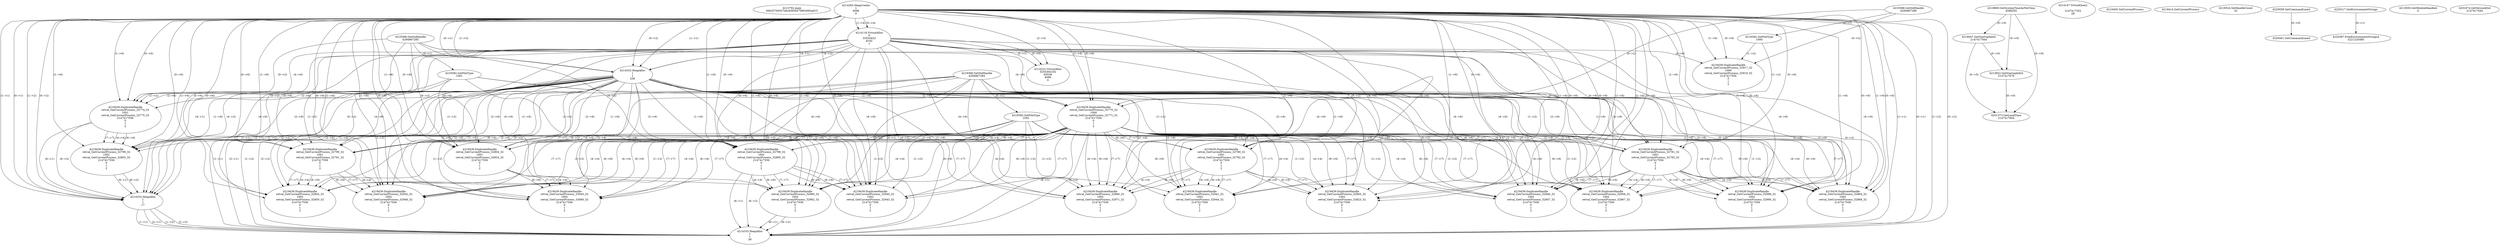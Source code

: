 // Global SCDG with merge call
digraph {
	0 [label="4213792.main
00b35700557e6c83656579903093a915"]
	1 [label="4214265.HeapCreate
1
4096
0"]
	2 [label="4218869.GetSystemTimeAsFileTime
4288292"]
	3 [label="4214116.VirtualAlloc
0
33554432
8192
1"]
	1 -> 3 [label="(1-->4)"]
	1 -> 3 [label="(0-->4)"]
	4 [label="4214147.VirtualQuery

2147417352
28"]
	5 [label="4214222.VirtualAlloc
3255304192
65536
4096
4"]
	3 -> 5 [label="(0-->1)"]
	1 -> 5 [label="(2-->3)"]
	3 -> 5 [label="(0-->0)"]
	6 [label="4219047.GetStartupInfoA
2147417564"]
	2 -> 6 [label="(0-->0)"]
	7 [label="4219368.GetStdHandle
4294967286"]
	8 [label="4219392.GetFileType
1000"]
	7 -> 8 [label="(0-->1)"]
	9 [label="4219405.GetCurrentProcess
"]
	10 [label="4219414.GetCurrentProcess
"]
	11 [label="4219439.DuplicateHandle
retval_GetCurrentProcess_32917_32
1000
retval_GetCurrentProcess_32919_32
2147417556
0
1
2"]
	7 -> 11 [label="(0-->2)"]
	8 -> 11 [label="(1-->2)"]
	1 -> 11 [label="(1-->6)"]
	1 -> 11 [label="(0-->6)"]
	3 -> 11 [label="(4-->6)"]
	12 [label="4219368.GetStdHandle
4294967285"]
	13 [label="4219392.GetFileType
1001"]
	12 -> 13 [label="(0-->1)"]
	14 [label="4214333.HeapAlloc
1
1
256"]
	1 -> 14 [label="(1-->1)"]
	1 -> 14 [label="(0-->1)"]
	3 -> 14 [label="(4-->1)"]
	1 -> 14 [label="(1-->2)"]
	1 -> 14 [label="(0-->2)"]
	3 -> 14 [label="(4-->2)"]
	15 [label="4219439.DuplicateHandle
retval_GetCurrentProcess_32770_32
1000
retval_GetCurrentProcess_32771_32
2147417556
0
1
2"]
	7 -> 15 [label="(0-->2)"]
	8 -> 15 [label="(1-->2)"]
	1 -> 15 [label="(1-->6)"]
	1 -> 15 [label="(0-->6)"]
	3 -> 15 [label="(4-->6)"]
	14 -> 15 [label="(1-->6)"]
	14 -> 15 [label="(2-->6)"]
	16 [label="4219439.DuplicateHandle
retval_GetCurrentProcess_32790_32
1001
retval_GetCurrentProcess_32791_32
2147417556
0
1
2"]
	12 -> 16 [label="(0-->2)"]
	13 -> 16 [label="(1-->2)"]
	15 -> 16 [label="(4-->4)"]
	1 -> 16 [label="(1-->6)"]
	1 -> 16 [label="(0-->6)"]
	3 -> 16 [label="(4-->6)"]
	14 -> 16 [label="(1-->6)"]
	14 -> 16 [label="(2-->6)"]
	15 -> 16 [label="(6-->6)"]
	15 -> 16 [label="(7-->7)"]
	17 [label="4219368.GetStdHandle
4294967284"]
	18 [label="4219392.GetFileType
1002"]
	17 -> 18 [label="(0-->1)"]
	19 [label="4219439.DuplicateHandle
retval_GetCurrentProcess_32942_32
1002
retval_GetCurrentProcess_32946_32
2147417556
0
1
2"]
	17 -> 19 [label="(0-->2)"]
	18 -> 19 [label="(1-->2)"]
	15 -> 19 [label="(4-->4)"]
	16 -> 19 [label="(4-->4)"]
	1 -> 19 [label="(1-->6)"]
	1 -> 19 [label="(0-->6)"]
	3 -> 19 [label="(4-->6)"]
	14 -> 19 [label="(1-->6)"]
	14 -> 19 [label="(2-->6)"]
	15 -> 19 [label="(6-->6)"]
	16 -> 19 [label="(6-->6)"]
	15 -> 19 [label="(7-->7)"]
	16 -> 19 [label="(7-->7)"]
	20 [label="4219439.DuplicateHandle
retval_GetCurrentProcess_32804_32
1001
retval_GetCurrentProcess_32824_32
2147417556
0
1
2"]
	12 -> 20 [label="(0-->2)"]
	13 -> 20 [label="(1-->2)"]
	15 -> 20 [label="(4-->4)"]
	1 -> 20 [label="(1-->6)"]
	1 -> 20 [label="(0-->6)"]
	3 -> 20 [label="(4-->6)"]
	14 -> 20 [label="(1-->6)"]
	14 -> 20 [label="(2-->6)"]
	15 -> 20 [label="(6-->6)"]
	15 -> 20 [label="(7-->7)"]
	21 [label="4219439.DuplicateHandle
retval_GetCurrentProcess_33045_32
1002
retval_GetCurrentProcess_33060_32
2147417556
0
1
2"]
	17 -> 21 [label="(0-->2)"]
	18 -> 21 [label="(1-->2)"]
	15 -> 21 [label="(4-->4)"]
	20 -> 21 [label="(4-->4)"]
	1 -> 21 [label="(1-->6)"]
	1 -> 21 [label="(0-->6)"]
	3 -> 21 [label="(4-->6)"]
	14 -> 21 [label="(1-->6)"]
	14 -> 21 [label="(2-->6)"]
	15 -> 21 [label="(6-->6)"]
	20 -> 21 [label="(6-->6)"]
	15 -> 21 [label="(7-->7)"]
	20 -> 21 [label="(7-->7)"]
	22 [label="4219439.DuplicateHandle
retval_GetCurrentProcess_32774_32
1001
retval_GetCurrentProcess_32775_32
2147417556
0
1
2"]
	12 -> 22 [label="(0-->2)"]
	13 -> 22 [label="(1-->2)"]
	1 -> 22 [label="(1-->6)"]
	1 -> 22 [label="(0-->6)"]
	3 -> 22 [label="(4-->6)"]
	14 -> 22 [label="(1-->6)"]
	14 -> 22 [label="(2-->6)"]
	23 [label="4219439.DuplicateHandle
retval_GetCurrentProcess_32799_32
1002
retval_GetCurrentProcess_32802_32
2147417556
0
1
2"]
	17 -> 23 [label="(0-->2)"]
	18 -> 23 [label="(1-->2)"]
	22 -> 23 [label="(4-->4)"]
	1 -> 23 [label="(1-->6)"]
	1 -> 23 [label="(0-->6)"]
	3 -> 23 [label="(4-->6)"]
	14 -> 23 [label="(1-->6)"]
	14 -> 23 [label="(2-->6)"]
	22 -> 23 [label="(6-->6)"]
	22 -> 23 [label="(7-->7)"]
	24 [label="4219524.SetHandleCount
32"]
	25 [label="4220059.GetCommandLineA
"]
	26 [label="4214333.HeapAlloc
1
1
17"]
	1 -> 26 [label="(1-->1)"]
	1 -> 26 [label="(0-->1)"]
	3 -> 26 [label="(4-->1)"]
	14 -> 26 [label="(1-->1)"]
	14 -> 26 [label="(2-->1)"]
	22 -> 26 [label="(6-->1)"]
	23 -> 26 [label="(6-->1)"]
	1 -> 26 [label="(1-->2)"]
	1 -> 26 [label="(0-->2)"]
	3 -> 26 [label="(4-->2)"]
	14 -> 26 [label="(1-->2)"]
	14 -> 26 [label="(2-->2)"]
	22 -> 26 [label="(6-->2)"]
	23 -> 26 [label="(6-->2)"]
	27 [label="4220217.GetEnvironmentStrings
"]
	28 [label="4219439.DuplicateHandle
retval_GetCurrentProcess_32798_32
1001
retval_GetCurrentProcess_32800_32
2147417556
0
1
2"]
	12 -> 28 [label="(0-->2)"]
	13 -> 28 [label="(1-->2)"]
	15 -> 28 [label="(4-->4)"]
	1 -> 28 [label="(1-->6)"]
	1 -> 28 [label="(0-->6)"]
	3 -> 28 [label="(4-->6)"]
	14 -> 28 [label="(1-->6)"]
	14 -> 28 [label="(2-->6)"]
	15 -> 28 [label="(6-->6)"]
	15 -> 28 [label="(7-->7)"]
	29 [label="4219439.DuplicateHandle
retval_GetCurrentProcess_32960_32
1002
retval_GetCurrentProcess_32962_32
2147417556
0
1
2"]
	17 -> 29 [label="(0-->2)"]
	18 -> 29 [label="(1-->2)"]
	15 -> 29 [label="(4-->4)"]
	28 -> 29 [label="(4-->4)"]
	1 -> 29 [label="(1-->6)"]
	1 -> 29 [label="(0-->6)"]
	3 -> 29 [label="(4-->6)"]
	14 -> 29 [label="(1-->6)"]
	14 -> 29 [label="(2-->6)"]
	15 -> 29 [label="(6-->6)"]
	28 -> 29 [label="(6-->6)"]
	15 -> 29 [label="(7-->7)"]
	28 -> 29 [label="(7-->7)"]
	30 [label="4214333.HeapAlloc
1
1
39"]
	1 -> 30 [label="(1-->1)"]
	1 -> 30 [label="(0-->1)"]
	3 -> 30 [label="(4-->1)"]
	14 -> 30 [label="(1-->1)"]
	14 -> 30 [label="(2-->1)"]
	15 -> 30 [label="(6-->1)"]
	26 -> 30 [label="(1-->1)"]
	26 -> 30 [label="(2-->1)"]
	28 -> 30 [label="(6-->1)"]
	29 -> 30 [label="(6-->1)"]
	1 -> 30 [label="(1-->2)"]
	1 -> 30 [label="(0-->2)"]
	3 -> 30 [label="(4-->2)"]
	14 -> 30 [label="(1-->2)"]
	14 -> 30 [label="(2-->2)"]
	15 -> 30 [label="(6-->2)"]
	26 -> 30 [label="(1-->2)"]
	26 -> 30 [label="(2-->2)"]
	28 -> 30 [label="(6-->2)"]
	29 -> 30 [label="(6-->2)"]
	31 [label="4220387.FreeEnvironmentStringsA
3221225480"]
	27 -> 31 [label="(0-->1)"]
	32 [label="4213922.GetStartupInfoA
2147417676"]
	2 -> 32 [label="(0-->0)"]
	6 -> 32 [label="(0-->0)"]
	33 [label="4213930.GetModuleHandleA
0"]
	34 [label="4220401.GetCommandLineA
"]
	25 -> 34 [label="(0-->0)"]
	35 [label="4201373.GetLocalTime
2147417604"]
	2 -> 35 [label="(0-->0)"]
	6 -> 35 [label="(0-->0)"]
	32 -> 35 [label="(0-->0)"]
	36 [label="4201674.GetVersionExA
2147417444"]
	37 [label="4219439.DuplicateHandle
retval_GetCurrentProcess_32780_32
1001
retval_GetCurrentProcess_32782_32
2147417556
0
1
2"]
	12 -> 37 [label="(0-->2)"]
	13 -> 37 [label="(1-->2)"]
	15 -> 37 [label="(4-->4)"]
	1 -> 37 [label="(1-->6)"]
	1 -> 37 [label="(0-->6)"]
	3 -> 37 [label="(4-->6)"]
	14 -> 37 [label="(1-->6)"]
	14 -> 37 [label="(2-->6)"]
	15 -> 37 [label="(6-->6)"]
	15 -> 37 [label="(7-->7)"]
	38 [label="4219439.DuplicateHandle
retval_GetCurrentProcess_32805_32
1002
retval_GetCurrentProcess_32823_32
2147417556
0
1
2"]
	17 -> 38 [label="(0-->2)"]
	18 -> 38 [label="(1-->2)"]
	15 -> 38 [label="(4-->4)"]
	37 -> 38 [label="(4-->4)"]
	1 -> 38 [label="(1-->6)"]
	1 -> 38 [label="(0-->6)"]
	3 -> 38 [label="(4-->6)"]
	14 -> 38 [label="(1-->6)"]
	14 -> 38 [label="(2-->6)"]
	15 -> 38 [label="(6-->6)"]
	37 -> 38 [label="(6-->6)"]
	15 -> 38 [label="(7-->7)"]
	37 -> 38 [label="(7-->7)"]
	39 [label="4219439.DuplicateHandle
retval_GetCurrentProcess_32781_32
1001
retval_GetCurrentProcess_32783_32
2147417556
0
1
2"]
	12 -> 39 [label="(0-->2)"]
	13 -> 39 [label="(1-->2)"]
	15 -> 39 [label="(4-->4)"]
	1 -> 39 [label="(1-->6)"]
	1 -> 39 [label="(0-->6)"]
	3 -> 39 [label="(4-->6)"]
	14 -> 39 [label="(1-->6)"]
	14 -> 39 [label="(2-->6)"]
	15 -> 39 [label="(6-->6)"]
	15 -> 39 [label="(7-->7)"]
	40 [label="4219439.DuplicateHandle
retval_GetCurrentProcess_32864_32
1002
retval_GetCurrentProcess_32868_32
2147417556
0
1
2"]
	17 -> 40 [label="(0-->2)"]
	18 -> 40 [label="(1-->2)"]
	15 -> 40 [label="(4-->4)"]
	39 -> 40 [label="(4-->4)"]
	1 -> 40 [label="(1-->6)"]
	1 -> 40 [label="(0-->6)"]
	3 -> 40 [label="(4-->6)"]
	14 -> 40 [label="(1-->6)"]
	14 -> 40 [label="(2-->6)"]
	15 -> 40 [label="(6-->6)"]
	39 -> 40 [label="(6-->6)"]
	15 -> 40 [label="(7-->7)"]
	39 -> 40 [label="(7-->7)"]
	41 [label="4219439.DuplicateHandle
retval_GetCurrentProcess_32846_32
1002
retval_GetCurrentProcess_32847_32
2147417556
0
1
2"]
	17 -> 41 [label="(0-->2)"]
	18 -> 41 [label="(1-->2)"]
	15 -> 41 [label="(4-->4)"]
	39 -> 41 [label="(4-->4)"]
	1 -> 41 [label="(1-->6)"]
	1 -> 41 [label="(0-->6)"]
	3 -> 41 [label="(4-->6)"]
	14 -> 41 [label="(1-->6)"]
	14 -> 41 [label="(2-->6)"]
	15 -> 41 [label="(6-->6)"]
	39 -> 41 [label="(6-->6)"]
	15 -> 41 [label="(7-->7)"]
	39 -> 41 [label="(7-->7)"]
	42 [label="4219439.DuplicateHandle
retval_GetCurrentProcess_32940_32
1002
retval_GetCurrentProcess_32943_32
2147417556
0
1
2"]
	17 -> 42 [label="(0-->2)"]
	18 -> 42 [label="(1-->2)"]
	15 -> 42 [label="(4-->4)"]
	28 -> 42 [label="(4-->4)"]
	1 -> 42 [label="(1-->6)"]
	1 -> 42 [label="(0-->6)"]
	3 -> 42 [label="(4-->6)"]
	14 -> 42 [label="(1-->6)"]
	14 -> 42 [label="(2-->6)"]
	15 -> 42 [label="(6-->6)"]
	28 -> 42 [label="(6-->6)"]
	15 -> 42 [label="(7-->7)"]
	28 -> 42 [label="(7-->7)"]
	43 [label="4219439.DuplicateHandle
retval_GetCurrentProcess_32958_32
1002
retval_GetCurrentProcess_32967_32
2147417556
0
1
2"]
	17 -> 43 [label="(0-->2)"]
	18 -> 43 [label="(1-->2)"]
	15 -> 43 [label="(4-->4)"]
	39 -> 43 [label="(4-->4)"]
	1 -> 43 [label="(1-->6)"]
	1 -> 43 [label="(0-->6)"]
	3 -> 43 [label="(4-->6)"]
	14 -> 43 [label="(1-->6)"]
	14 -> 43 [label="(2-->6)"]
	15 -> 43 [label="(6-->6)"]
	39 -> 43 [label="(6-->6)"]
	15 -> 43 [label="(7-->7)"]
	39 -> 43 [label="(7-->7)"]
	44 [label="4219439.DuplicateHandle
retval_GetCurrentProcess_32880_32
1002
retval_GetCurrentProcess_32971_32
2147417556
0
1
2"]
	17 -> 44 [label="(0-->2)"]
	18 -> 44 [label="(1-->2)"]
	15 -> 44 [label="(4-->4)"]
	37 -> 44 [label="(4-->4)"]
	1 -> 44 [label="(1-->6)"]
	1 -> 44 [label="(0-->6)"]
	3 -> 44 [label="(4-->6)"]
	14 -> 44 [label="(1-->6)"]
	14 -> 44 [label="(2-->6)"]
	15 -> 44 [label="(6-->6)"]
	37 -> 44 [label="(6-->6)"]
	15 -> 44 [label="(7-->7)"]
	37 -> 44 [label="(7-->7)"]
	45 [label="4219439.DuplicateHandle
retval_GetCurrentProcess_32988_32
1002
retval_GetCurrentProcess_32990_32
2147417556
0
1
2"]
	17 -> 45 [label="(0-->2)"]
	18 -> 45 [label="(1-->2)"]
	15 -> 45 [label="(4-->4)"]
	39 -> 45 [label="(4-->4)"]
	1 -> 45 [label="(1-->6)"]
	1 -> 45 [label="(0-->6)"]
	3 -> 45 [label="(4-->6)"]
	14 -> 45 [label="(1-->6)"]
	14 -> 45 [label="(2-->6)"]
	15 -> 45 [label="(6-->6)"]
	39 -> 45 [label="(6-->6)"]
	15 -> 45 [label="(7-->7)"]
	39 -> 45 [label="(7-->7)"]
	46 [label="4219439.DuplicateHandle
retval_GetCurrentProcess_32941_32
1002
retval_GetCurrentProcess_32944_32
2147417556
0
1
2"]
	17 -> 46 [label="(0-->2)"]
	18 -> 46 [label="(1-->2)"]
	15 -> 46 [label="(4-->4)"]
	37 -> 46 [label="(4-->4)"]
	1 -> 46 [label="(1-->6)"]
	1 -> 46 [label="(0-->6)"]
	3 -> 46 [label="(4-->6)"]
	14 -> 46 [label="(1-->6)"]
	14 -> 46 [label="(2-->6)"]
	15 -> 46 [label="(6-->6)"]
	37 -> 46 [label="(6-->6)"]
	15 -> 46 [label="(7-->7)"]
	37 -> 46 [label="(7-->7)"]
	47 [label="4219439.DuplicateHandle
retval_GetCurrentProcess_32845_32
1002
retval_GetCurrentProcess_32850_32
2147417556
0
1
2"]
	17 -> 47 [label="(0-->2)"]
	18 -> 47 [label="(1-->2)"]
	15 -> 47 [label="(4-->4)"]
	16 -> 47 [label="(4-->4)"]
	1 -> 47 [label="(1-->6)"]
	1 -> 47 [label="(0-->6)"]
	3 -> 47 [label="(4-->6)"]
	14 -> 47 [label="(1-->6)"]
	14 -> 47 [label="(2-->6)"]
	15 -> 47 [label="(6-->6)"]
	16 -> 47 [label="(6-->6)"]
	15 -> 47 [label="(7-->7)"]
	16 -> 47 [label="(7-->7)"]
}
